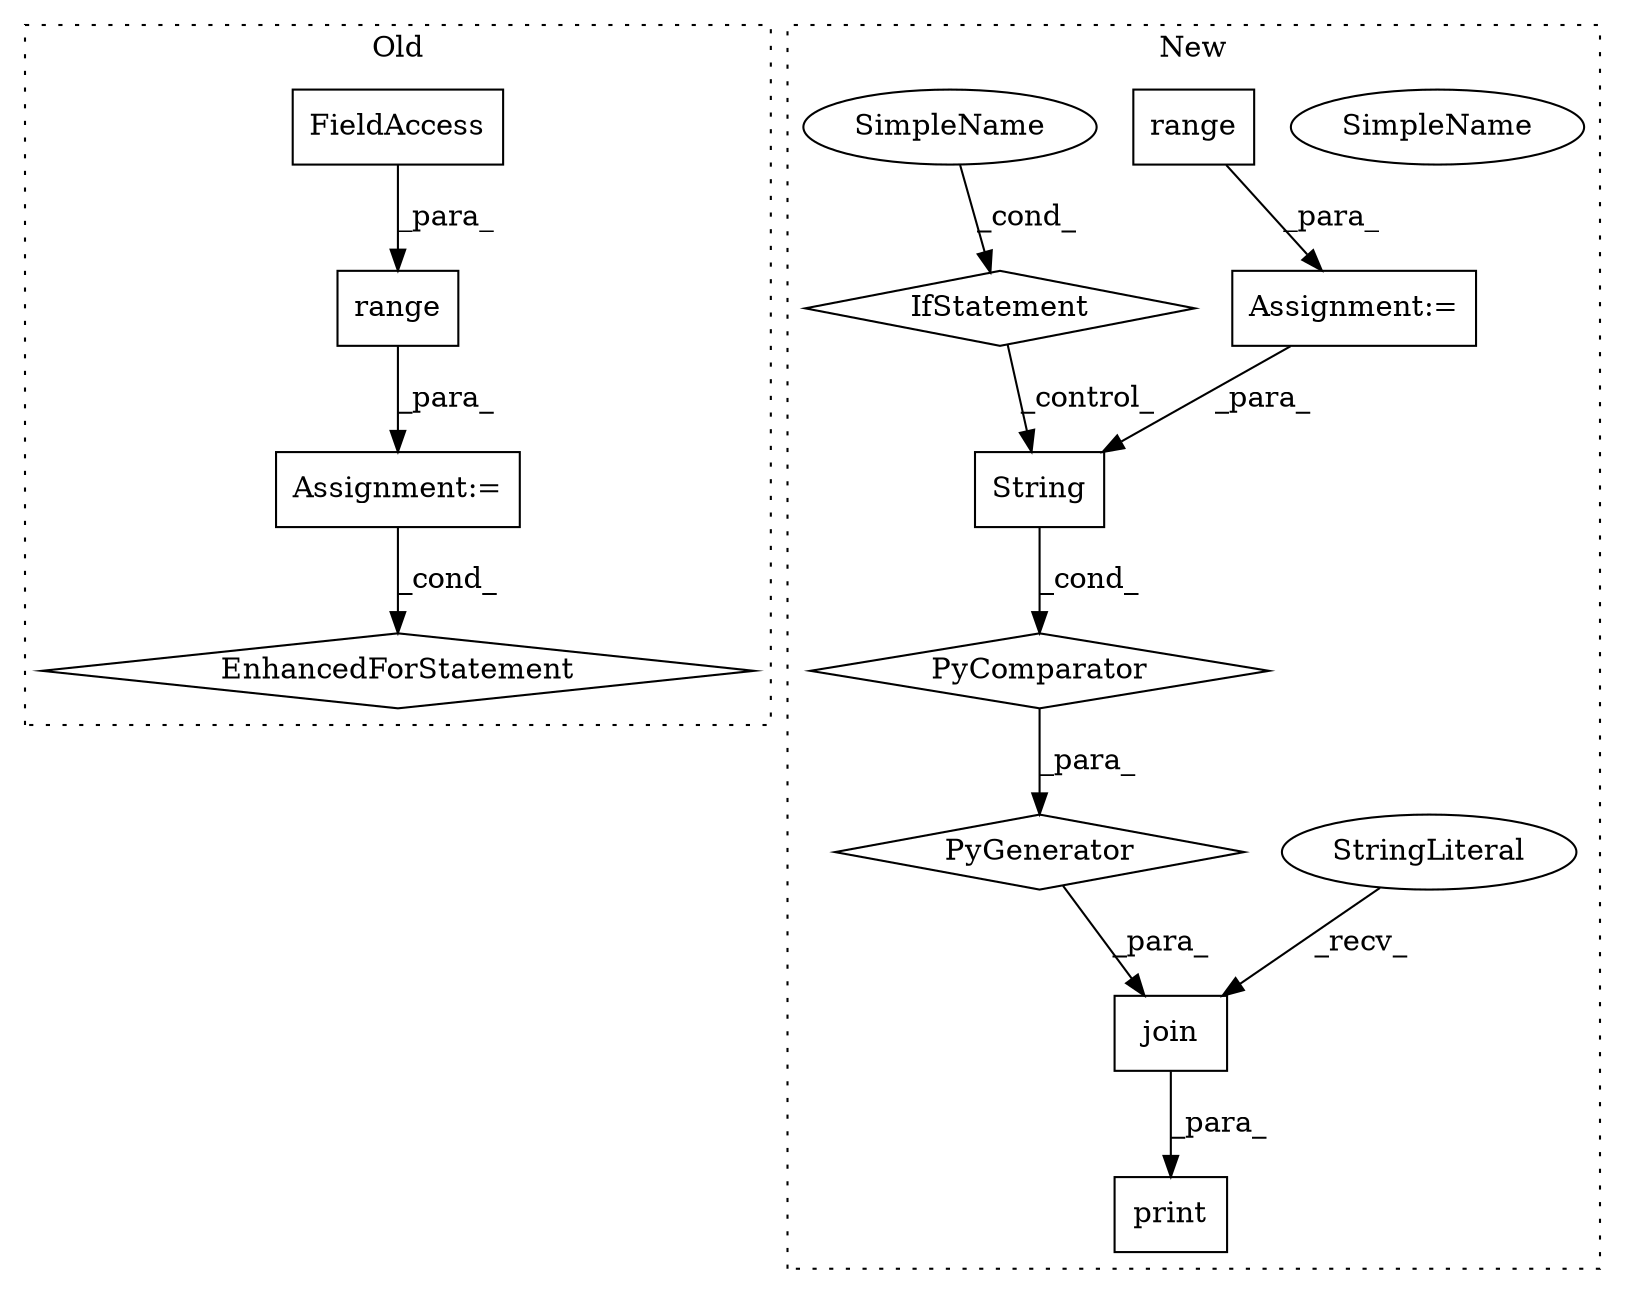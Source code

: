 digraph G {
subgraph cluster0 {
1 [label="range" a="32" s="451,462" l="6,1" shape="box"];
3 [label="Assignment:=" a="7" s="386,463" l="57,2" shape="box"];
4 [label="EnhancedForStatement" a="70" s="386,463" l="57,2" shape="diamond"];
8 [label="FieldAccess" a="22" s="457" l="5" shape="box"];
label = "Old";
style="dotted";
}
subgraph cluster1 {
2 [label="join" a="32" s="1406,1547" l="16,-3" shape="box"];
5 [label="StringLiteral" a="45" s="1402" l="3" shape="ellipse"];
6 [label="PyComparator" a="113" s="1517" l="24" shape="diamond"];
7 [label="Assignment:=" a="7" s="1517" l="24" shape="box"];
9 [label="String" a="32" s="1422,1452" l="7,1" shape="box"];
10 [label="IfStatement" a="25" s="1517" l="24" shape="diamond"];
11 [label="SimpleName" a="42" s="1536" l="5" shape="ellipse"];
12 [label="range" a="32" s="1524,1531" l="6,1" shape="box"];
13 [label="PyGenerator" a="107" s="1422" l="125" shape="diamond"];
14 [label="print" a="32" s="1396,1544" l="6,1" shape="box"];
15 [label="SimpleName" a="42" s="1536" l="5" shape="ellipse"];
label = "New";
style="dotted";
}
1 -> 3 [label="_para_"];
2 -> 14 [label="_para_"];
3 -> 4 [label="_cond_"];
5 -> 2 [label="_recv_"];
6 -> 13 [label="_para_"];
7 -> 9 [label="_para_"];
8 -> 1 [label="_para_"];
9 -> 6 [label="_cond_"];
10 -> 9 [label="_control_"];
12 -> 7 [label="_para_"];
13 -> 2 [label="_para_"];
15 -> 10 [label="_cond_"];
}